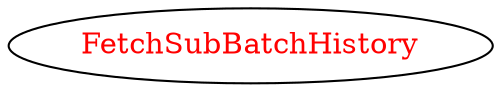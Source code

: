 digraph dependencyGraph {
 concentrate=true;
 ranksep="2.0";
 rankdir="LR"; 
 splines="ortho";
"FetchSubBatchHistory" [fontcolor="red"];
}